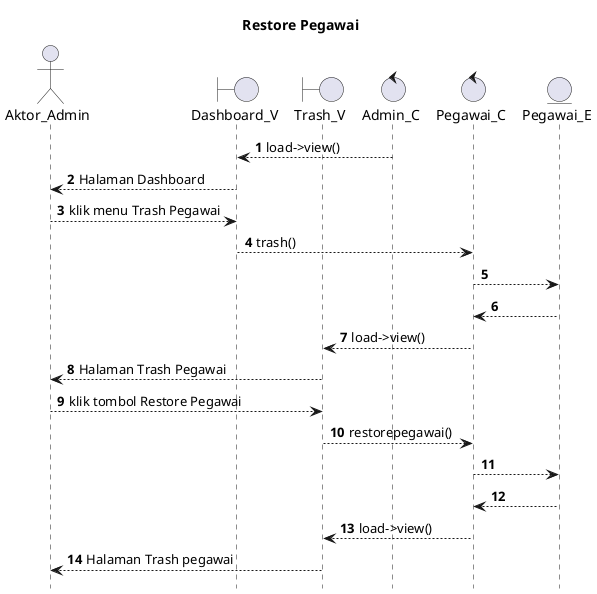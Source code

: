 @startuml

autonumber
hide footbox
title Restore Pegawai

Actor Aktor_Admin
boundary Dashboard_V
boundary Trash_V
control Admin_C
control Pegawai_C
Entity Pegawai_E

Admin_C --> Dashboard_V: load->view()
Dashboard_V --> Aktor_Admin: Halaman Dashboard
Aktor_Admin --> Dashboard_V: klik menu Trash Pegawai
Dashboard_V --> Pegawai_C: trash()
Pegawai_C --> Pegawai_E:
    
    Pegawai_E --> Pegawai_C:
    Pegawai_C --> Trash_V: load->view()
    Trash_V --> Aktor_Admin: Halaman Trash Pegawai

Aktor_Admin --> Trash_V: klik tombol Restore Pegawai
Trash_V --> Pegawai_C: restorepegawai()
Pegawai_C --> Pegawai_E:
   
    Pegawai_E --> Pegawai_C:
    Pegawai_C --> Trash_V: load->view()
    Trash_V --> Aktor_Admin: Halaman Trash pegawai

@enduml